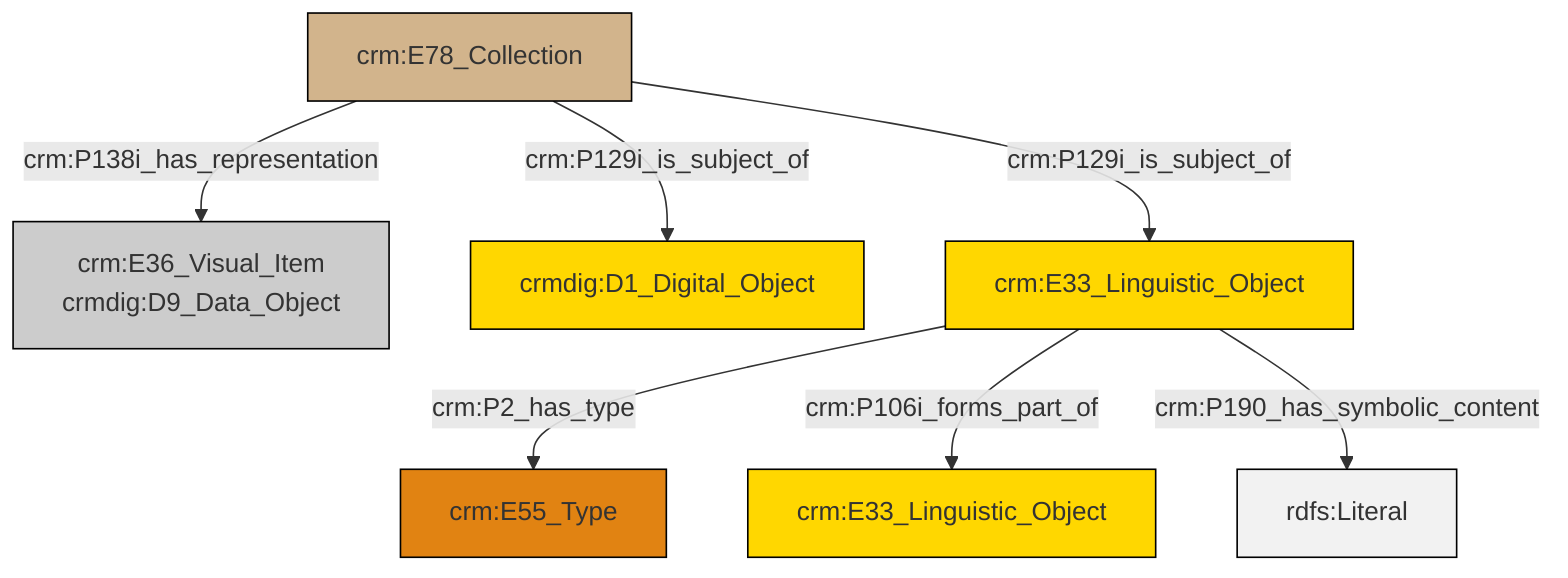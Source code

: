graph TD
classDef Literal fill:#f2f2f2,stroke:#000000;
classDef CRM_Entity fill:#FFFFFF,stroke:#000000;
classDef Temporal_Entity fill:#00C9E6, stroke:#000000;
classDef Type fill:#E18312, stroke:#000000;
classDef Time-Span fill:#2C9C91, stroke:#000000;
classDef Appellation fill:#FFEB7F, stroke:#000000;
classDef Place fill:#008836, stroke:#000000;
classDef Persistent_Item fill:#B266B2, stroke:#000000;
classDef Conceptual_Object fill:#FFD700, stroke:#000000;
classDef Physical_Thing fill:#D2B48C, stroke:#000000;
classDef Actor fill:#f58aad, stroke:#000000;
classDef PC_Classes fill:#4ce600, stroke:#000000;
classDef Multi fill:#cccccc,stroke:#000000;

3["crm:E78_Collection"]:::Physical_Thing -->|crm:P129i_is_subject_of| 5["crmdig:D1_Digital_Object"]:::Conceptual_Object
3["crm:E78_Collection"]:::Physical_Thing -->|crm:P129i_is_subject_of| 8["crm:E33_Linguistic_Object"]:::Conceptual_Object
8["crm:E33_Linguistic_Object"]:::Conceptual_Object -->|crm:P2_has_type| 6["crm:E55_Type"]:::Type
3["crm:E78_Collection"]:::Physical_Thing -->|crm:P138i_has_representation| 0["crm:E36_Visual_Item<br>crmdig:D9_Data_Object"]:::Multi
8["crm:E33_Linguistic_Object"]:::Conceptual_Object -->|crm:P106i_forms_part_of| 10["crm:E33_Linguistic_Object"]:::Conceptual_Object
8["crm:E33_Linguistic_Object"]:::Conceptual_Object -->|crm:P190_has_symbolic_content| 14[rdfs:Literal]:::Literal